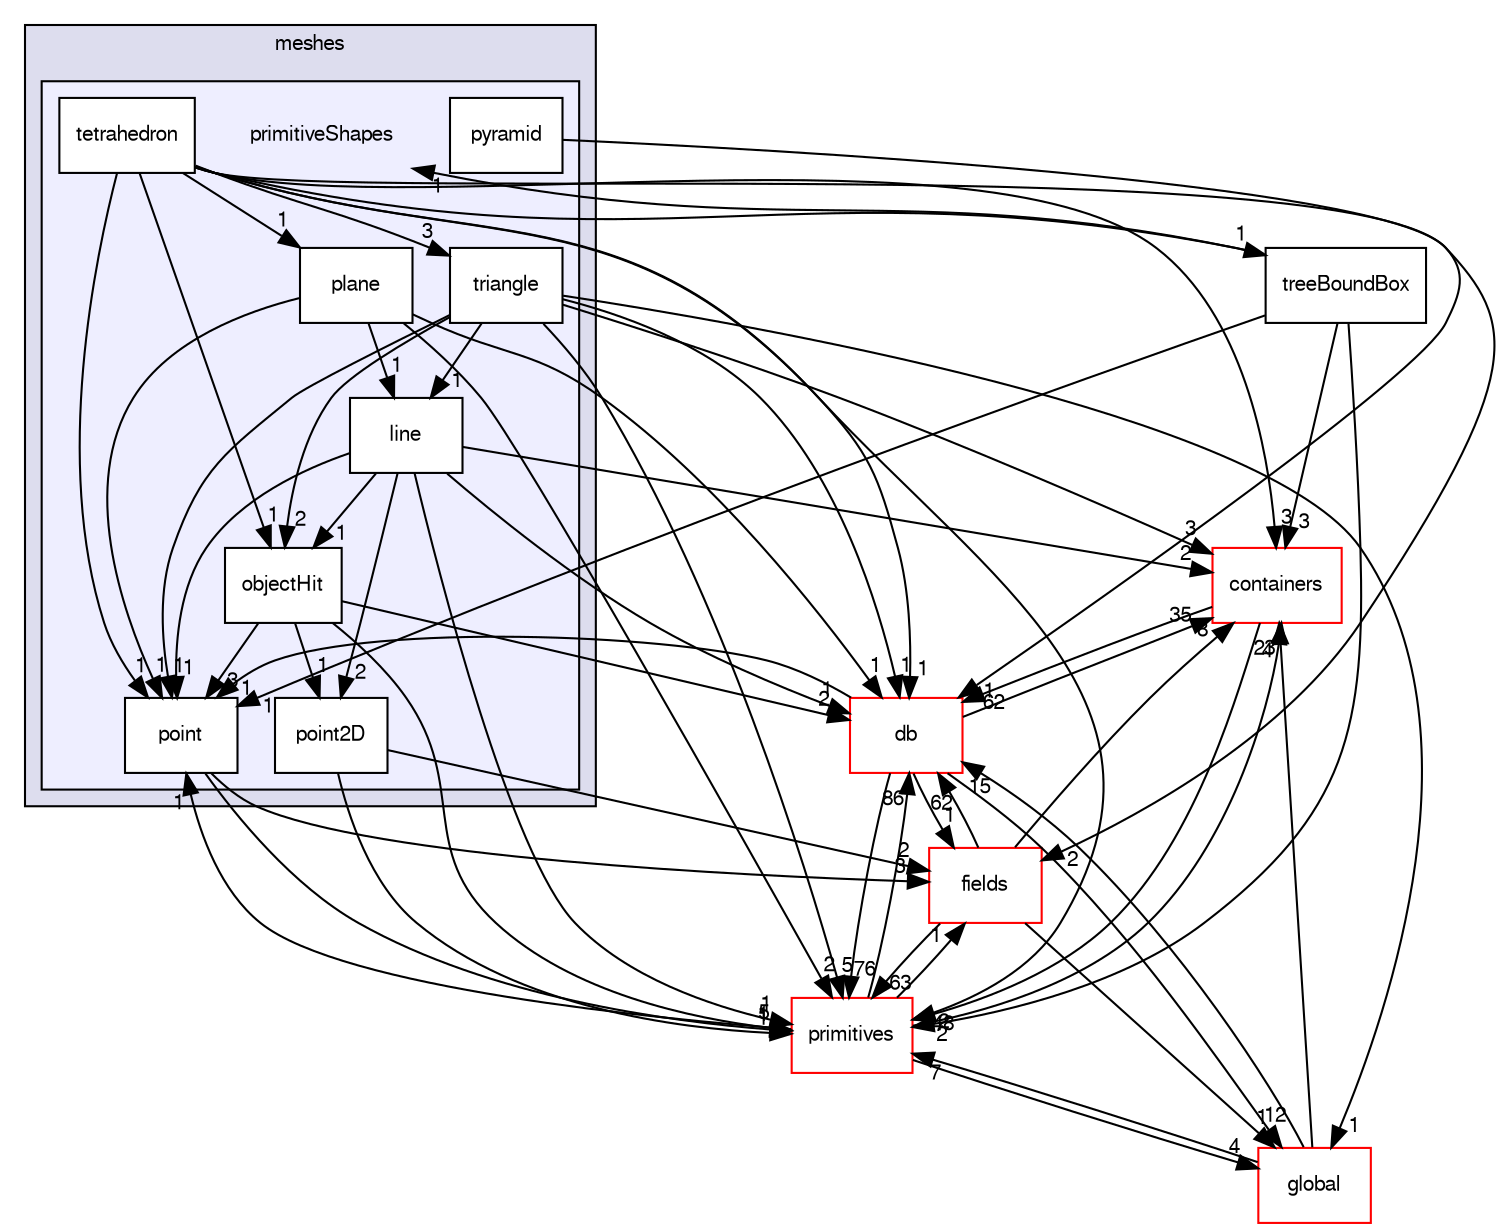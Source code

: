 digraph "src/OpenFOAM/meshes/primitiveShapes" {
  bgcolor=transparent;
  compound=true
  node [ fontsize="10", fontname="FreeSans"];
  edge [ labelfontsize="10", labelfontname="FreeSans"];
  subgraph clusterdir_aa2423979fb45fc41c393a5db370ab21 {
    graph [ bgcolor="#ddddee", pencolor="black", label="meshes" fontname="FreeSans", fontsize="10", URL="dir_aa2423979fb45fc41c393a5db370ab21.html"]
  subgraph clusterdir_a36ac568b20b0ed2190ed53a491bc296 {
    graph [ bgcolor="#eeeeff", pencolor="black", label="" URL="dir_a36ac568b20b0ed2190ed53a491bc296.html"];
    dir_a36ac568b20b0ed2190ed53a491bc296 [shape=plaintext label="primitiveShapes"];
    dir_b2b20348f78d31f6a5e7322ebd1c6bd6 [shape=box label="line" color="black" fillcolor="white" style="filled" URL="dir_b2b20348f78d31f6a5e7322ebd1c6bd6.html"];
    dir_7bcf26a537537c6a3ac3b09fc24af38a [shape=box label="objectHit" color="black" fillcolor="white" style="filled" URL="dir_7bcf26a537537c6a3ac3b09fc24af38a.html"];
    dir_77052ec8787433c172f9ae2c57230bbf [shape=box label="plane" color="black" fillcolor="white" style="filled" URL="dir_77052ec8787433c172f9ae2c57230bbf.html"];
    dir_cb34e2eea6ae8af2554e1d80aff9f166 [shape=box label="point" color="black" fillcolor="white" style="filled" URL="dir_cb34e2eea6ae8af2554e1d80aff9f166.html"];
    dir_c0616edb543207648ea9c3d1bc69a611 [shape=box label="point2D" color="black" fillcolor="white" style="filled" URL="dir_c0616edb543207648ea9c3d1bc69a611.html"];
    dir_fd79df9d79c1fa0af610c081cf908f02 [shape=box label="pyramid" color="black" fillcolor="white" style="filled" URL="dir_fd79df9d79c1fa0af610c081cf908f02.html"];
    dir_83c661a822c9d0b87c814cb81f69cc0b [shape=box label="tetrahedron" color="black" fillcolor="white" style="filled" URL="dir_83c661a822c9d0b87c814cb81f69cc0b.html"];
    dir_5ea6c01523c496de67b64831bf8ebd87 [shape=box label="triangle" color="black" fillcolor="white" style="filled" URL="dir_5ea6c01523c496de67b64831bf8ebd87.html"];
  }
  }
  dir_962442b8f989d5529fab5e0f0e4ffb74 [shape=box label="fields" color="red" URL="dir_962442b8f989d5529fab5e0f0e4ffb74.html"];
  dir_19d0872053bde092be81d7fe3f56cbf7 [shape=box label="containers" color="red" URL="dir_19d0872053bde092be81d7fe3f56cbf7.html"];
  dir_1f530ada57a4a279acf004c5b0e2ff41 [shape=box label="treeBoundBox" URL="dir_1f530ada57a4a279acf004c5b0e2ff41.html"];
  dir_63c634f7a7cfd679ac26c67fb30fc32f [shape=box label="db" color="red" URL="dir_63c634f7a7cfd679ac26c67fb30fc32f.html"];
  dir_8583492183f4d27c76555f8f333dd07b [shape=box label="global" color="red" URL="dir_8583492183f4d27c76555f8f333dd07b.html"];
  dir_3e50f45338116b169052b428016851aa [shape=box label="primitives" color="red" URL="dir_3e50f45338116b169052b428016851aa.html"];
  dir_962442b8f989d5529fab5e0f0e4ffb74->dir_19d0872053bde092be81d7fe3f56cbf7 [headlabel="8", labeldistance=1.5 headhref="dir_001856_001737.html"];
  dir_962442b8f989d5529fab5e0f0e4ffb74->dir_63c634f7a7cfd679ac26c67fb30fc32f [headlabel="62", labeldistance=1.5 headhref="dir_001856_001787.html"];
  dir_962442b8f989d5529fab5e0f0e4ffb74->dir_8583492183f4d27c76555f8f333dd07b [headlabel="1", labeldistance=1.5 headhref="dir_001856_001932.html"];
  dir_962442b8f989d5529fab5e0f0e4ffb74->dir_3e50f45338116b169052b428016851aa [headlabel="63", labeldistance=1.5 headhref="dir_001856_002157.html"];
  dir_19d0872053bde092be81d7fe3f56cbf7->dir_63c634f7a7cfd679ac26c67fb30fc32f [headlabel="62", labeldistance=1.5 headhref="dir_001737_001787.html"];
  dir_19d0872053bde092be81d7fe3f56cbf7->dir_3e50f45338116b169052b428016851aa [headlabel="48", labeldistance=1.5 headhref="dir_001737_002157.html"];
  dir_c0616edb543207648ea9c3d1bc69a611->dir_962442b8f989d5529fab5e0f0e4ffb74 [headlabel="2", labeldistance=1.5 headhref="dir_002151_001856.html"];
  dir_c0616edb543207648ea9c3d1bc69a611->dir_3e50f45338116b169052b428016851aa [headlabel="1", labeldistance=1.5 headhref="dir_002151_002157.html"];
  dir_1f530ada57a4a279acf004c5b0e2ff41->dir_19d0872053bde092be81d7fe3f56cbf7 [headlabel="3", labeldistance=1.5 headhref="dir_002156_001737.html"];
  dir_1f530ada57a4a279acf004c5b0e2ff41->dir_a36ac568b20b0ed2190ed53a491bc296 [headlabel="1", labeldistance=1.5 headhref="dir_002156_002146.html"];
  dir_1f530ada57a4a279acf004c5b0e2ff41->dir_cb34e2eea6ae8af2554e1d80aff9f166 [headlabel="1", labeldistance=1.5 headhref="dir_002156_002150.html"];
  dir_1f530ada57a4a279acf004c5b0e2ff41->dir_3e50f45338116b169052b428016851aa [headlabel="2", labeldistance=1.5 headhref="dir_002156_002157.html"];
  dir_7bcf26a537537c6a3ac3b09fc24af38a->dir_c0616edb543207648ea9c3d1bc69a611 [headlabel="1", labeldistance=1.5 headhref="dir_002148_002151.html"];
  dir_7bcf26a537537c6a3ac3b09fc24af38a->dir_63c634f7a7cfd679ac26c67fb30fc32f [headlabel="2", labeldistance=1.5 headhref="dir_002148_001787.html"];
  dir_7bcf26a537537c6a3ac3b09fc24af38a->dir_cb34e2eea6ae8af2554e1d80aff9f166 [headlabel="3", labeldistance=1.5 headhref="dir_002148_002150.html"];
  dir_7bcf26a537537c6a3ac3b09fc24af38a->dir_3e50f45338116b169052b428016851aa [headlabel="5", labeldistance=1.5 headhref="dir_002148_002157.html"];
  dir_63c634f7a7cfd679ac26c67fb30fc32f->dir_962442b8f989d5529fab5e0f0e4ffb74 [headlabel="1", labeldistance=1.5 headhref="dir_001787_001856.html"];
  dir_63c634f7a7cfd679ac26c67fb30fc32f->dir_19d0872053bde092be81d7fe3f56cbf7 [headlabel="35", labeldistance=1.5 headhref="dir_001787_001737.html"];
  dir_63c634f7a7cfd679ac26c67fb30fc32f->dir_cb34e2eea6ae8af2554e1d80aff9f166 [headlabel="1", labeldistance=1.5 headhref="dir_001787_002150.html"];
  dir_63c634f7a7cfd679ac26c67fb30fc32f->dir_8583492183f4d27c76555f8f333dd07b [headlabel="12", labeldistance=1.5 headhref="dir_001787_001932.html"];
  dir_63c634f7a7cfd679ac26c67fb30fc32f->dir_3e50f45338116b169052b428016851aa [headlabel="76", labeldistance=1.5 headhref="dir_001787_002157.html"];
  dir_cb34e2eea6ae8af2554e1d80aff9f166->dir_962442b8f989d5529fab5e0f0e4ffb74 [headlabel="3", labeldistance=1.5 headhref="dir_002150_001856.html"];
  dir_cb34e2eea6ae8af2554e1d80aff9f166->dir_3e50f45338116b169052b428016851aa [headlabel="1", labeldistance=1.5 headhref="dir_002150_002157.html"];
  dir_8583492183f4d27c76555f8f333dd07b->dir_19d0872053bde092be81d7fe3f56cbf7 [headlabel="4", labeldistance=1.5 headhref="dir_001932_001737.html"];
  dir_8583492183f4d27c76555f8f333dd07b->dir_63c634f7a7cfd679ac26c67fb30fc32f [headlabel="15", labeldistance=1.5 headhref="dir_001932_001787.html"];
  dir_8583492183f4d27c76555f8f333dd07b->dir_3e50f45338116b169052b428016851aa [headlabel="7", labeldistance=1.5 headhref="dir_001932_002157.html"];
  dir_3e50f45338116b169052b428016851aa->dir_962442b8f989d5529fab5e0f0e4ffb74 [headlabel="1", labeldistance=1.5 headhref="dir_002157_001856.html"];
  dir_3e50f45338116b169052b428016851aa->dir_19d0872053bde092be81d7fe3f56cbf7 [headlabel="23", labeldistance=1.5 headhref="dir_002157_001737.html"];
  dir_3e50f45338116b169052b428016851aa->dir_63c634f7a7cfd679ac26c67fb30fc32f [headlabel="86", labeldistance=1.5 headhref="dir_002157_001787.html"];
  dir_3e50f45338116b169052b428016851aa->dir_cb34e2eea6ae8af2554e1d80aff9f166 [headlabel="1", labeldistance=1.5 headhref="dir_002157_002150.html"];
  dir_3e50f45338116b169052b428016851aa->dir_8583492183f4d27c76555f8f333dd07b [headlabel="4", labeldistance=1.5 headhref="dir_002157_001932.html"];
  dir_83c661a822c9d0b87c814cb81f69cc0b->dir_962442b8f989d5529fab5e0f0e4ffb74 [headlabel="2", labeldistance=1.5 headhref="dir_002153_001856.html"];
  dir_83c661a822c9d0b87c814cb81f69cc0b->dir_19d0872053bde092be81d7fe3f56cbf7 [headlabel="3", labeldistance=1.5 headhref="dir_002153_001737.html"];
  dir_83c661a822c9d0b87c814cb81f69cc0b->dir_1f530ada57a4a279acf004c5b0e2ff41 [headlabel="1", labeldistance=1.5 headhref="dir_002153_002156.html"];
  dir_83c661a822c9d0b87c814cb81f69cc0b->dir_7bcf26a537537c6a3ac3b09fc24af38a [headlabel="1", labeldistance=1.5 headhref="dir_002153_002148.html"];
  dir_83c661a822c9d0b87c814cb81f69cc0b->dir_63c634f7a7cfd679ac26c67fb30fc32f [headlabel="1", labeldistance=1.5 headhref="dir_002153_001787.html"];
  dir_83c661a822c9d0b87c814cb81f69cc0b->dir_cb34e2eea6ae8af2554e1d80aff9f166 [headlabel="1", labeldistance=1.5 headhref="dir_002153_002150.html"];
  dir_83c661a822c9d0b87c814cb81f69cc0b->dir_3e50f45338116b169052b428016851aa [headlabel="2", labeldistance=1.5 headhref="dir_002153_002157.html"];
  dir_83c661a822c9d0b87c814cb81f69cc0b->dir_77052ec8787433c172f9ae2c57230bbf [headlabel="1", labeldistance=1.5 headhref="dir_002153_002149.html"];
  dir_83c661a822c9d0b87c814cb81f69cc0b->dir_5ea6c01523c496de67b64831bf8ebd87 [headlabel="3", labeldistance=1.5 headhref="dir_002153_002154.html"];
  dir_77052ec8787433c172f9ae2c57230bbf->dir_63c634f7a7cfd679ac26c67fb30fc32f [headlabel="1", labeldistance=1.5 headhref="dir_002149_001787.html"];
  dir_77052ec8787433c172f9ae2c57230bbf->dir_cb34e2eea6ae8af2554e1d80aff9f166 [headlabel="1", labeldistance=1.5 headhref="dir_002149_002150.html"];
  dir_77052ec8787433c172f9ae2c57230bbf->dir_3e50f45338116b169052b428016851aa [headlabel="2", labeldistance=1.5 headhref="dir_002149_002157.html"];
  dir_77052ec8787433c172f9ae2c57230bbf->dir_b2b20348f78d31f6a5e7322ebd1c6bd6 [headlabel="1", labeldistance=1.5 headhref="dir_002149_002147.html"];
  dir_b2b20348f78d31f6a5e7322ebd1c6bd6->dir_19d0872053bde092be81d7fe3f56cbf7 [headlabel="2", labeldistance=1.5 headhref="dir_002147_001737.html"];
  dir_b2b20348f78d31f6a5e7322ebd1c6bd6->dir_c0616edb543207648ea9c3d1bc69a611 [headlabel="2", labeldistance=1.5 headhref="dir_002147_002151.html"];
  dir_b2b20348f78d31f6a5e7322ebd1c6bd6->dir_7bcf26a537537c6a3ac3b09fc24af38a [headlabel="1", labeldistance=1.5 headhref="dir_002147_002148.html"];
  dir_b2b20348f78d31f6a5e7322ebd1c6bd6->dir_63c634f7a7cfd679ac26c67fb30fc32f [headlabel="1", labeldistance=1.5 headhref="dir_002147_001787.html"];
  dir_b2b20348f78d31f6a5e7322ebd1c6bd6->dir_cb34e2eea6ae8af2554e1d80aff9f166 [headlabel="1", labeldistance=1.5 headhref="dir_002147_002150.html"];
  dir_b2b20348f78d31f6a5e7322ebd1c6bd6->dir_3e50f45338116b169052b428016851aa [headlabel="1", labeldistance=1.5 headhref="dir_002147_002157.html"];
  dir_5ea6c01523c496de67b64831bf8ebd87->dir_19d0872053bde092be81d7fe3f56cbf7 [headlabel="3", labeldistance=1.5 headhref="dir_002154_001737.html"];
  dir_5ea6c01523c496de67b64831bf8ebd87->dir_7bcf26a537537c6a3ac3b09fc24af38a [headlabel="2", labeldistance=1.5 headhref="dir_002154_002148.html"];
  dir_5ea6c01523c496de67b64831bf8ebd87->dir_63c634f7a7cfd679ac26c67fb30fc32f [headlabel="1", labeldistance=1.5 headhref="dir_002154_001787.html"];
  dir_5ea6c01523c496de67b64831bf8ebd87->dir_cb34e2eea6ae8af2554e1d80aff9f166 [headlabel="1", labeldistance=1.5 headhref="dir_002154_002150.html"];
  dir_5ea6c01523c496de67b64831bf8ebd87->dir_8583492183f4d27c76555f8f333dd07b [headlabel="1", labeldistance=1.5 headhref="dir_002154_001932.html"];
  dir_5ea6c01523c496de67b64831bf8ebd87->dir_3e50f45338116b169052b428016851aa [headlabel="5", labeldistance=1.5 headhref="dir_002154_002157.html"];
  dir_5ea6c01523c496de67b64831bf8ebd87->dir_b2b20348f78d31f6a5e7322ebd1c6bd6 [headlabel="1", labeldistance=1.5 headhref="dir_002154_002147.html"];
  dir_fd79df9d79c1fa0af610c081cf908f02->dir_63c634f7a7cfd679ac26c67fb30fc32f [headlabel="1", labeldistance=1.5 headhref="dir_002152_001787.html"];
}
